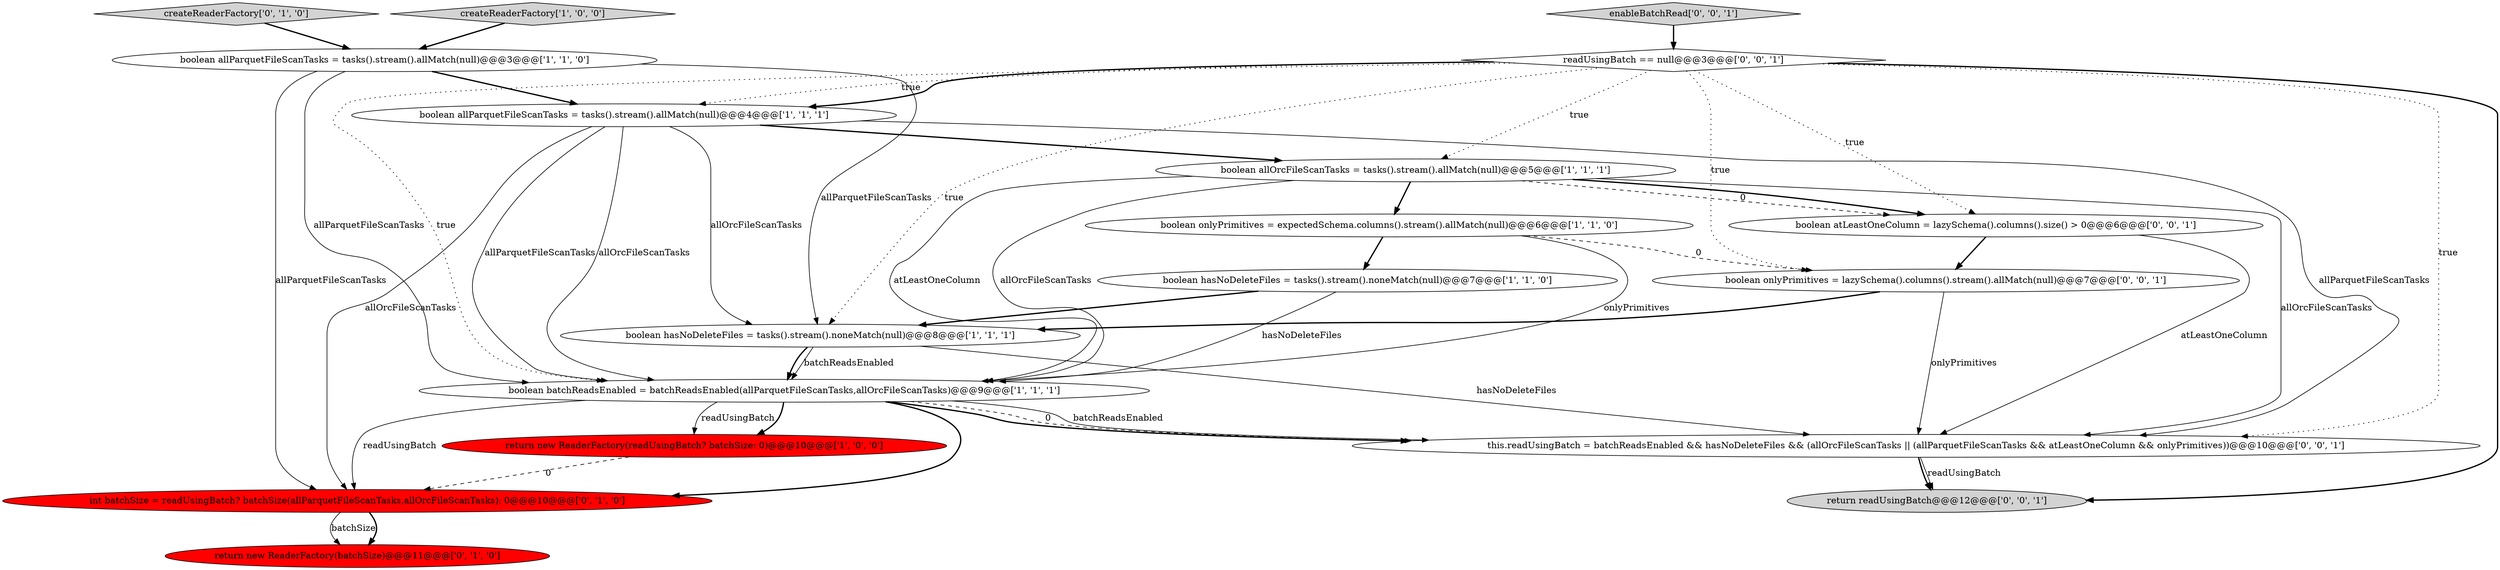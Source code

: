 digraph {
10 [style = filled, label = "return new ReaderFactory(batchSize)@@@11@@@['0', '1', '0']", fillcolor = red, shape = ellipse image = "AAA1AAABBB2BBB"];
17 [style = filled, label = "enableBatchRead['0', '0', '1']", fillcolor = lightgray, shape = diamond image = "AAA0AAABBB3BBB"];
3 [style = filled, label = "createReaderFactory['1', '0', '0']", fillcolor = lightgray, shape = diamond image = "AAA0AAABBB1BBB"];
0 [style = filled, label = "return new ReaderFactory(readUsingBatch? batchSize: 0)@@@10@@@['1', '0', '0']", fillcolor = red, shape = ellipse image = "AAA1AAABBB1BBB"];
15 [style = filled, label = "return readUsingBatch@@@12@@@['0', '0', '1']", fillcolor = lightgray, shape = ellipse image = "AAA0AAABBB3BBB"];
5 [style = filled, label = "boolean hasNoDeleteFiles = tasks().stream().noneMatch(null)@@@8@@@['1', '1', '1']", fillcolor = white, shape = ellipse image = "AAA0AAABBB1BBB"];
7 [style = filled, label = "boolean hasNoDeleteFiles = tasks().stream().noneMatch(null)@@@7@@@['1', '1', '0']", fillcolor = white, shape = ellipse image = "AAA0AAABBB1BBB"];
14 [style = filled, label = "boolean atLeastOneColumn = lazySchema().columns().size() > 0@@@6@@@['0', '0', '1']", fillcolor = white, shape = ellipse image = "AAA0AAABBB3BBB"];
16 [style = filled, label = "this.readUsingBatch = batchReadsEnabled && hasNoDeleteFiles && (allOrcFileScanTasks || (allParquetFileScanTasks && atLeastOneColumn && onlyPrimitives))@@@10@@@['0', '0', '1']", fillcolor = white, shape = ellipse image = "AAA0AAABBB3BBB"];
9 [style = filled, label = "createReaderFactory['0', '1', '0']", fillcolor = lightgray, shape = diamond image = "AAA0AAABBB2BBB"];
4 [style = filled, label = "boolean allParquetFileScanTasks = tasks().stream().allMatch(null)@@@4@@@['1', '1', '1']", fillcolor = white, shape = ellipse image = "AAA0AAABBB1BBB"];
12 [style = filled, label = "boolean onlyPrimitives = lazySchema().columns().stream().allMatch(null)@@@7@@@['0', '0', '1']", fillcolor = white, shape = ellipse image = "AAA0AAABBB3BBB"];
11 [style = filled, label = "int batchSize = readUsingBatch? batchSize(allParquetFileScanTasks,allOrcFileScanTasks): 0@@@10@@@['0', '1', '0']", fillcolor = red, shape = ellipse image = "AAA1AAABBB2BBB"];
13 [style = filled, label = "readUsingBatch == null@@@3@@@['0', '0', '1']", fillcolor = white, shape = diamond image = "AAA0AAABBB3BBB"];
2 [style = filled, label = "boolean allParquetFileScanTasks = tasks().stream().allMatch(null)@@@3@@@['1', '1', '0']", fillcolor = white, shape = ellipse image = "AAA0AAABBB1BBB"];
6 [style = filled, label = "boolean allOrcFileScanTasks = tasks().stream().allMatch(null)@@@5@@@['1', '1', '1']", fillcolor = white, shape = ellipse image = "AAA0AAABBB1BBB"];
1 [style = filled, label = "boolean batchReadsEnabled = batchReadsEnabled(allParquetFileScanTasks,allOrcFileScanTasks)@@@9@@@['1', '1', '1']", fillcolor = white, shape = ellipse image = "AAA0AAABBB1BBB"];
8 [style = filled, label = "boolean onlyPrimitives = expectedSchema.columns().stream().allMatch(null)@@@6@@@['1', '1', '0']", fillcolor = white, shape = ellipse image = "AAA0AAABBB1BBB"];
13->6 [style = dotted, label="true"];
1->0 [style = solid, label="readUsingBatch"];
16->15 [style = bold, label=""];
13->16 [style = dotted, label="true"];
12->5 [style = bold, label=""];
2->1 [style = solid, label="allParquetFileScanTasks"];
13->12 [style = dotted, label="true"];
4->6 [style = bold, label=""];
9->2 [style = bold, label=""];
2->5 [style = solid, label="allParquetFileScanTasks"];
8->12 [style = dashed, label="0"];
13->5 [style = dotted, label="true"];
4->1 [style = solid, label="allParquetFileScanTasks"];
7->1 [style = solid, label="hasNoDeleteFiles"];
2->11 [style = solid, label="allParquetFileScanTasks"];
1->0 [style = bold, label=""];
5->1 [style = solid, label="batchReadsEnabled"];
0->11 [style = dashed, label="0"];
6->14 [style = dashed, label="0"];
4->5 [style = solid, label="allOrcFileScanTasks"];
2->4 [style = bold, label=""];
6->1 [style = solid, label="atLeastOneColumn"];
8->7 [style = bold, label=""];
1->11 [style = bold, label=""];
11->10 [style = solid, label="batchSize"];
6->14 [style = bold, label=""];
5->16 [style = solid, label="hasNoDeleteFiles"];
5->1 [style = bold, label=""];
4->11 [style = solid, label="allOrcFileScanTasks"];
4->16 [style = solid, label="allParquetFileScanTasks"];
7->5 [style = bold, label=""];
13->1 [style = dotted, label="true"];
3->2 [style = bold, label=""];
11->10 [style = bold, label=""];
1->16 [style = bold, label=""];
1->16 [style = dashed, label="0"];
14->12 [style = bold, label=""];
6->1 [style = solid, label="allOrcFileScanTasks"];
6->8 [style = bold, label=""];
12->16 [style = solid, label="onlyPrimitives"];
8->1 [style = solid, label="onlyPrimitives"];
14->16 [style = solid, label="atLeastOneColumn"];
17->13 [style = bold, label=""];
13->15 [style = bold, label=""];
16->15 [style = solid, label="readUsingBatch"];
6->16 [style = solid, label="allOrcFileScanTasks"];
13->14 [style = dotted, label="true"];
1->11 [style = solid, label="readUsingBatch"];
4->1 [style = solid, label="allOrcFileScanTasks"];
13->4 [style = dotted, label="true"];
1->16 [style = solid, label="batchReadsEnabled"];
13->4 [style = bold, label=""];
}
